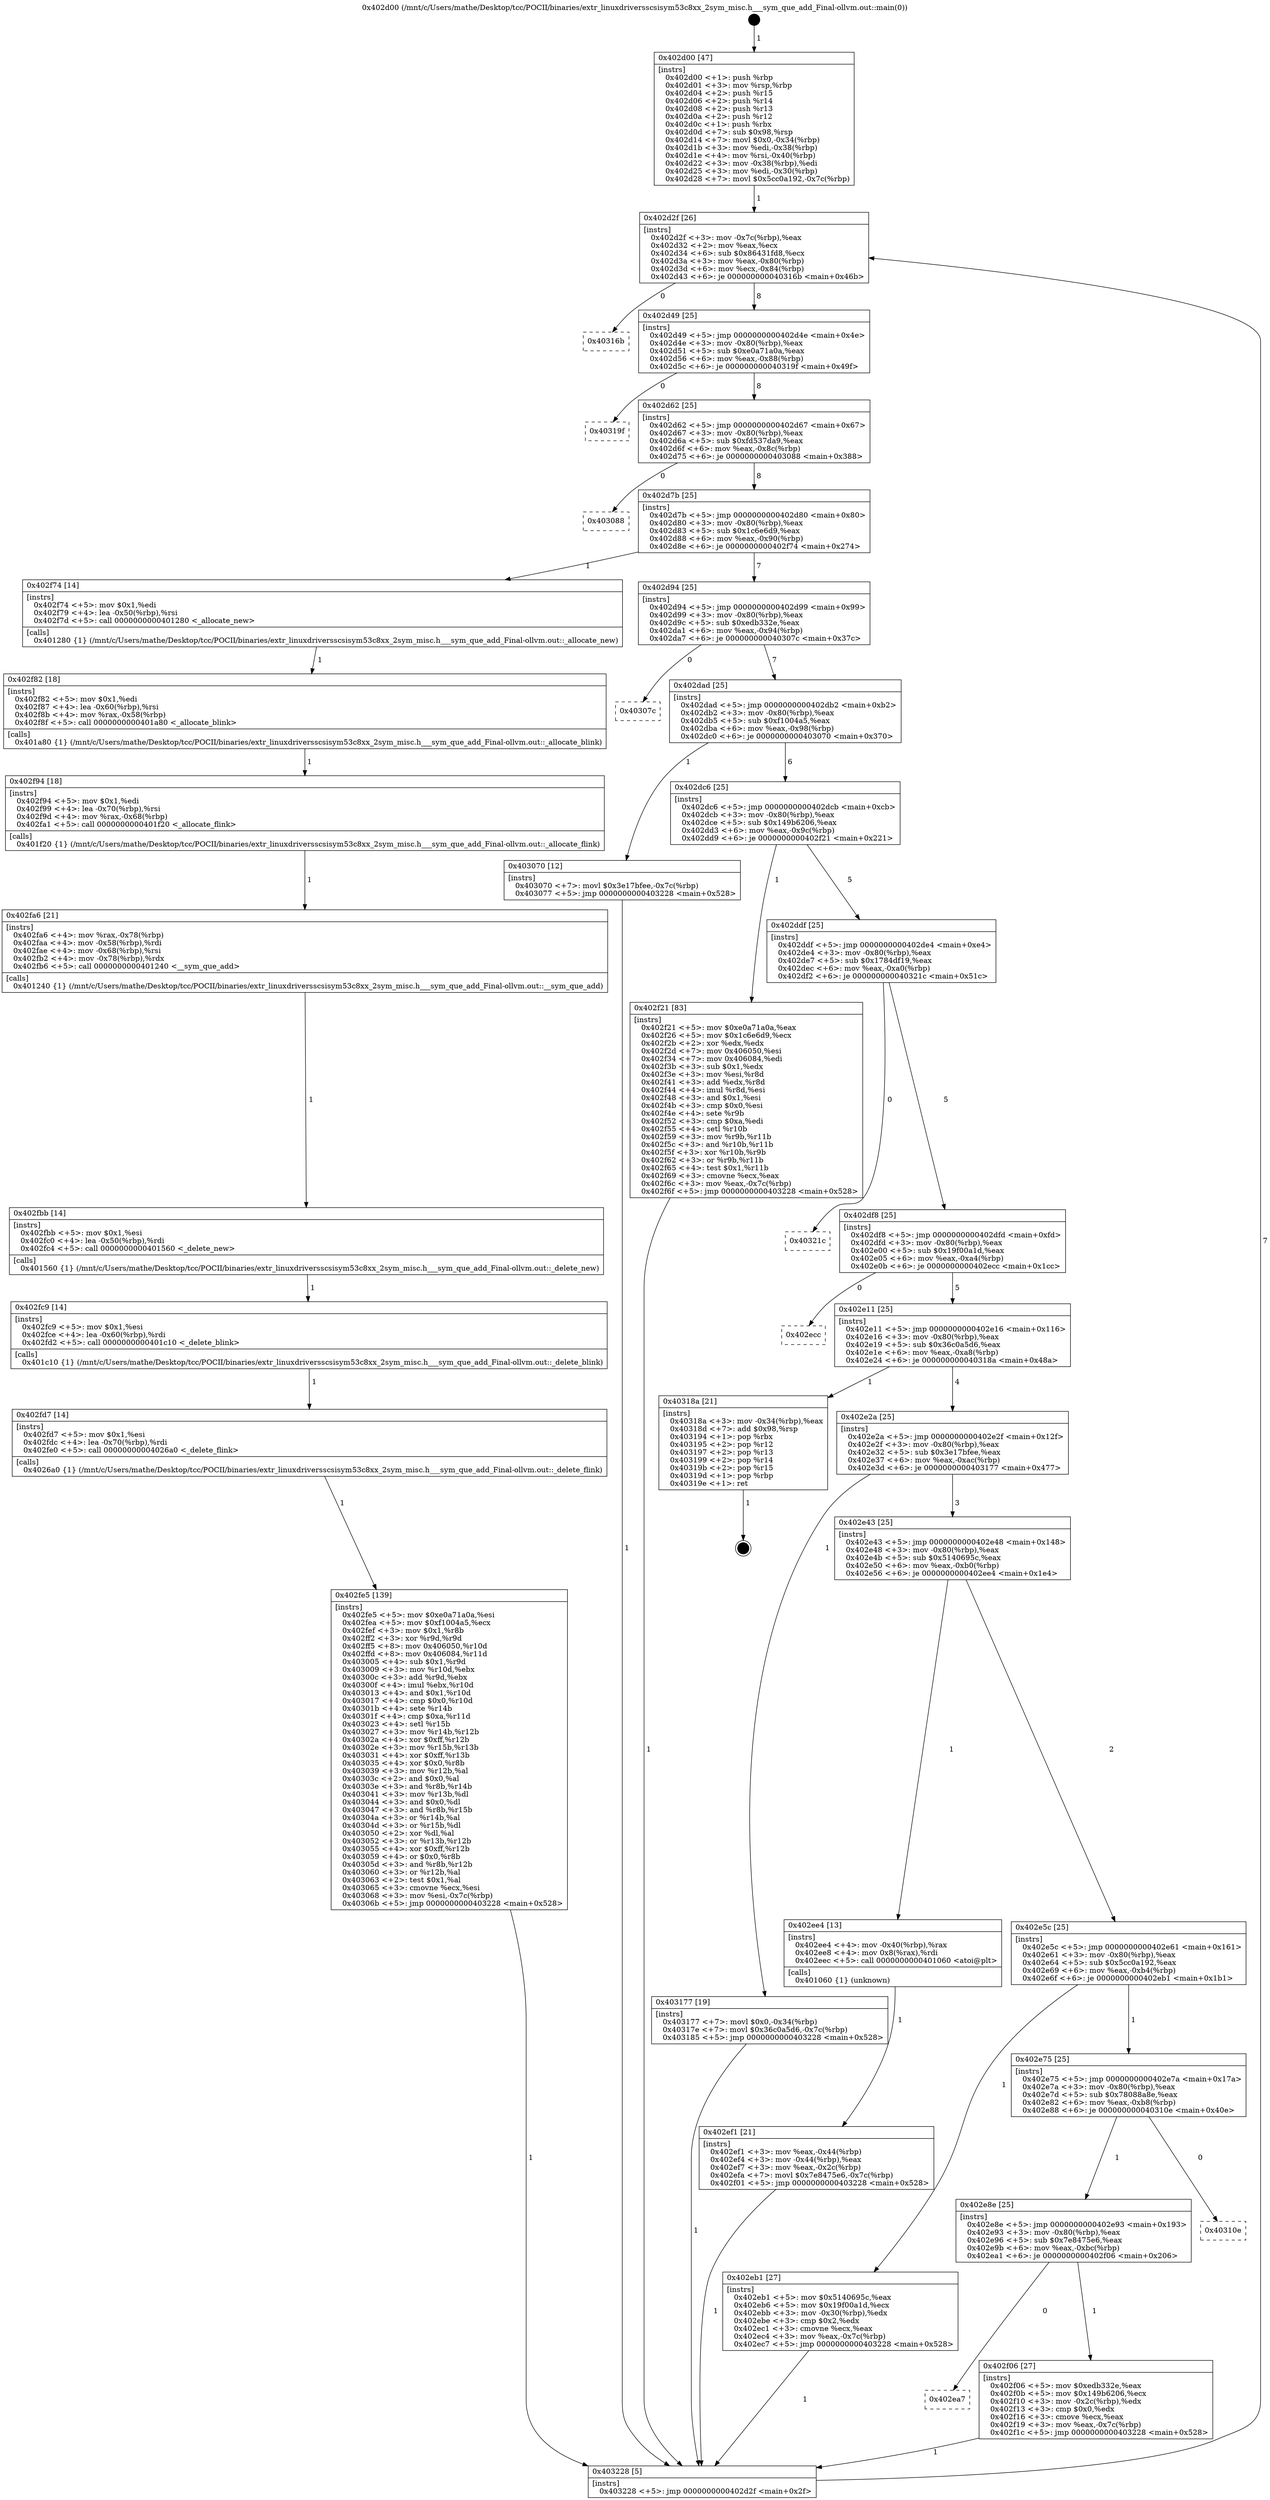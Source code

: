 digraph "0x402d00" {
  label = "0x402d00 (/mnt/c/Users/mathe/Desktop/tcc/POCII/binaries/extr_linuxdriversscsisym53c8xx_2sym_misc.h___sym_que_add_Final-ollvm.out::main(0))"
  labelloc = "t"
  node[shape=record]

  Entry [label="",width=0.3,height=0.3,shape=circle,fillcolor=black,style=filled]
  "0x402d2f" [label="{
     0x402d2f [26]\l
     | [instrs]\l
     &nbsp;&nbsp;0x402d2f \<+3\>: mov -0x7c(%rbp),%eax\l
     &nbsp;&nbsp;0x402d32 \<+2\>: mov %eax,%ecx\l
     &nbsp;&nbsp;0x402d34 \<+6\>: sub $0x86431fd8,%ecx\l
     &nbsp;&nbsp;0x402d3a \<+3\>: mov %eax,-0x80(%rbp)\l
     &nbsp;&nbsp;0x402d3d \<+6\>: mov %ecx,-0x84(%rbp)\l
     &nbsp;&nbsp;0x402d43 \<+6\>: je 000000000040316b \<main+0x46b\>\l
  }"]
  "0x40316b" [label="{
     0x40316b\l
  }", style=dashed]
  "0x402d49" [label="{
     0x402d49 [25]\l
     | [instrs]\l
     &nbsp;&nbsp;0x402d49 \<+5\>: jmp 0000000000402d4e \<main+0x4e\>\l
     &nbsp;&nbsp;0x402d4e \<+3\>: mov -0x80(%rbp),%eax\l
     &nbsp;&nbsp;0x402d51 \<+5\>: sub $0xe0a71a0a,%eax\l
     &nbsp;&nbsp;0x402d56 \<+6\>: mov %eax,-0x88(%rbp)\l
     &nbsp;&nbsp;0x402d5c \<+6\>: je 000000000040319f \<main+0x49f\>\l
  }"]
  Exit [label="",width=0.3,height=0.3,shape=circle,fillcolor=black,style=filled,peripheries=2]
  "0x40319f" [label="{
     0x40319f\l
  }", style=dashed]
  "0x402d62" [label="{
     0x402d62 [25]\l
     | [instrs]\l
     &nbsp;&nbsp;0x402d62 \<+5\>: jmp 0000000000402d67 \<main+0x67\>\l
     &nbsp;&nbsp;0x402d67 \<+3\>: mov -0x80(%rbp),%eax\l
     &nbsp;&nbsp;0x402d6a \<+5\>: sub $0xfd537da9,%eax\l
     &nbsp;&nbsp;0x402d6f \<+6\>: mov %eax,-0x8c(%rbp)\l
     &nbsp;&nbsp;0x402d75 \<+6\>: je 0000000000403088 \<main+0x388\>\l
  }"]
  "0x402fe5" [label="{
     0x402fe5 [139]\l
     | [instrs]\l
     &nbsp;&nbsp;0x402fe5 \<+5\>: mov $0xe0a71a0a,%esi\l
     &nbsp;&nbsp;0x402fea \<+5\>: mov $0xf1004a5,%ecx\l
     &nbsp;&nbsp;0x402fef \<+3\>: mov $0x1,%r8b\l
     &nbsp;&nbsp;0x402ff2 \<+3\>: xor %r9d,%r9d\l
     &nbsp;&nbsp;0x402ff5 \<+8\>: mov 0x406050,%r10d\l
     &nbsp;&nbsp;0x402ffd \<+8\>: mov 0x406084,%r11d\l
     &nbsp;&nbsp;0x403005 \<+4\>: sub $0x1,%r9d\l
     &nbsp;&nbsp;0x403009 \<+3\>: mov %r10d,%ebx\l
     &nbsp;&nbsp;0x40300c \<+3\>: add %r9d,%ebx\l
     &nbsp;&nbsp;0x40300f \<+4\>: imul %ebx,%r10d\l
     &nbsp;&nbsp;0x403013 \<+4\>: and $0x1,%r10d\l
     &nbsp;&nbsp;0x403017 \<+4\>: cmp $0x0,%r10d\l
     &nbsp;&nbsp;0x40301b \<+4\>: sete %r14b\l
     &nbsp;&nbsp;0x40301f \<+4\>: cmp $0xa,%r11d\l
     &nbsp;&nbsp;0x403023 \<+4\>: setl %r15b\l
     &nbsp;&nbsp;0x403027 \<+3\>: mov %r14b,%r12b\l
     &nbsp;&nbsp;0x40302a \<+4\>: xor $0xff,%r12b\l
     &nbsp;&nbsp;0x40302e \<+3\>: mov %r15b,%r13b\l
     &nbsp;&nbsp;0x403031 \<+4\>: xor $0xff,%r13b\l
     &nbsp;&nbsp;0x403035 \<+4\>: xor $0x0,%r8b\l
     &nbsp;&nbsp;0x403039 \<+3\>: mov %r12b,%al\l
     &nbsp;&nbsp;0x40303c \<+2\>: and $0x0,%al\l
     &nbsp;&nbsp;0x40303e \<+3\>: and %r8b,%r14b\l
     &nbsp;&nbsp;0x403041 \<+3\>: mov %r13b,%dl\l
     &nbsp;&nbsp;0x403044 \<+3\>: and $0x0,%dl\l
     &nbsp;&nbsp;0x403047 \<+3\>: and %r8b,%r15b\l
     &nbsp;&nbsp;0x40304a \<+3\>: or %r14b,%al\l
     &nbsp;&nbsp;0x40304d \<+3\>: or %r15b,%dl\l
     &nbsp;&nbsp;0x403050 \<+2\>: xor %dl,%al\l
     &nbsp;&nbsp;0x403052 \<+3\>: or %r13b,%r12b\l
     &nbsp;&nbsp;0x403055 \<+4\>: xor $0xff,%r12b\l
     &nbsp;&nbsp;0x403059 \<+4\>: or $0x0,%r8b\l
     &nbsp;&nbsp;0x40305d \<+3\>: and %r8b,%r12b\l
     &nbsp;&nbsp;0x403060 \<+3\>: or %r12b,%al\l
     &nbsp;&nbsp;0x403063 \<+2\>: test $0x1,%al\l
     &nbsp;&nbsp;0x403065 \<+3\>: cmovne %ecx,%esi\l
     &nbsp;&nbsp;0x403068 \<+3\>: mov %esi,-0x7c(%rbp)\l
     &nbsp;&nbsp;0x40306b \<+5\>: jmp 0000000000403228 \<main+0x528\>\l
  }"]
  "0x403088" [label="{
     0x403088\l
  }", style=dashed]
  "0x402d7b" [label="{
     0x402d7b [25]\l
     | [instrs]\l
     &nbsp;&nbsp;0x402d7b \<+5\>: jmp 0000000000402d80 \<main+0x80\>\l
     &nbsp;&nbsp;0x402d80 \<+3\>: mov -0x80(%rbp),%eax\l
     &nbsp;&nbsp;0x402d83 \<+5\>: sub $0x1c6e6d9,%eax\l
     &nbsp;&nbsp;0x402d88 \<+6\>: mov %eax,-0x90(%rbp)\l
     &nbsp;&nbsp;0x402d8e \<+6\>: je 0000000000402f74 \<main+0x274\>\l
  }"]
  "0x402fd7" [label="{
     0x402fd7 [14]\l
     | [instrs]\l
     &nbsp;&nbsp;0x402fd7 \<+5\>: mov $0x1,%esi\l
     &nbsp;&nbsp;0x402fdc \<+4\>: lea -0x70(%rbp),%rdi\l
     &nbsp;&nbsp;0x402fe0 \<+5\>: call 00000000004026a0 \<_delete_flink\>\l
     | [calls]\l
     &nbsp;&nbsp;0x4026a0 \{1\} (/mnt/c/Users/mathe/Desktop/tcc/POCII/binaries/extr_linuxdriversscsisym53c8xx_2sym_misc.h___sym_que_add_Final-ollvm.out::_delete_flink)\l
  }"]
  "0x402f74" [label="{
     0x402f74 [14]\l
     | [instrs]\l
     &nbsp;&nbsp;0x402f74 \<+5\>: mov $0x1,%edi\l
     &nbsp;&nbsp;0x402f79 \<+4\>: lea -0x50(%rbp),%rsi\l
     &nbsp;&nbsp;0x402f7d \<+5\>: call 0000000000401280 \<_allocate_new\>\l
     | [calls]\l
     &nbsp;&nbsp;0x401280 \{1\} (/mnt/c/Users/mathe/Desktop/tcc/POCII/binaries/extr_linuxdriversscsisym53c8xx_2sym_misc.h___sym_que_add_Final-ollvm.out::_allocate_new)\l
  }"]
  "0x402d94" [label="{
     0x402d94 [25]\l
     | [instrs]\l
     &nbsp;&nbsp;0x402d94 \<+5\>: jmp 0000000000402d99 \<main+0x99\>\l
     &nbsp;&nbsp;0x402d99 \<+3\>: mov -0x80(%rbp),%eax\l
     &nbsp;&nbsp;0x402d9c \<+5\>: sub $0xedb332e,%eax\l
     &nbsp;&nbsp;0x402da1 \<+6\>: mov %eax,-0x94(%rbp)\l
     &nbsp;&nbsp;0x402da7 \<+6\>: je 000000000040307c \<main+0x37c\>\l
  }"]
  "0x402fc9" [label="{
     0x402fc9 [14]\l
     | [instrs]\l
     &nbsp;&nbsp;0x402fc9 \<+5\>: mov $0x1,%esi\l
     &nbsp;&nbsp;0x402fce \<+4\>: lea -0x60(%rbp),%rdi\l
     &nbsp;&nbsp;0x402fd2 \<+5\>: call 0000000000401c10 \<_delete_blink\>\l
     | [calls]\l
     &nbsp;&nbsp;0x401c10 \{1\} (/mnt/c/Users/mathe/Desktop/tcc/POCII/binaries/extr_linuxdriversscsisym53c8xx_2sym_misc.h___sym_que_add_Final-ollvm.out::_delete_blink)\l
  }"]
  "0x40307c" [label="{
     0x40307c\l
  }", style=dashed]
  "0x402dad" [label="{
     0x402dad [25]\l
     | [instrs]\l
     &nbsp;&nbsp;0x402dad \<+5\>: jmp 0000000000402db2 \<main+0xb2\>\l
     &nbsp;&nbsp;0x402db2 \<+3\>: mov -0x80(%rbp),%eax\l
     &nbsp;&nbsp;0x402db5 \<+5\>: sub $0xf1004a5,%eax\l
     &nbsp;&nbsp;0x402dba \<+6\>: mov %eax,-0x98(%rbp)\l
     &nbsp;&nbsp;0x402dc0 \<+6\>: je 0000000000403070 \<main+0x370\>\l
  }"]
  "0x402fbb" [label="{
     0x402fbb [14]\l
     | [instrs]\l
     &nbsp;&nbsp;0x402fbb \<+5\>: mov $0x1,%esi\l
     &nbsp;&nbsp;0x402fc0 \<+4\>: lea -0x50(%rbp),%rdi\l
     &nbsp;&nbsp;0x402fc4 \<+5\>: call 0000000000401560 \<_delete_new\>\l
     | [calls]\l
     &nbsp;&nbsp;0x401560 \{1\} (/mnt/c/Users/mathe/Desktop/tcc/POCII/binaries/extr_linuxdriversscsisym53c8xx_2sym_misc.h___sym_que_add_Final-ollvm.out::_delete_new)\l
  }"]
  "0x403070" [label="{
     0x403070 [12]\l
     | [instrs]\l
     &nbsp;&nbsp;0x403070 \<+7\>: movl $0x3e17bfee,-0x7c(%rbp)\l
     &nbsp;&nbsp;0x403077 \<+5\>: jmp 0000000000403228 \<main+0x528\>\l
  }"]
  "0x402dc6" [label="{
     0x402dc6 [25]\l
     | [instrs]\l
     &nbsp;&nbsp;0x402dc6 \<+5\>: jmp 0000000000402dcb \<main+0xcb\>\l
     &nbsp;&nbsp;0x402dcb \<+3\>: mov -0x80(%rbp),%eax\l
     &nbsp;&nbsp;0x402dce \<+5\>: sub $0x149b6206,%eax\l
     &nbsp;&nbsp;0x402dd3 \<+6\>: mov %eax,-0x9c(%rbp)\l
     &nbsp;&nbsp;0x402dd9 \<+6\>: je 0000000000402f21 \<main+0x221\>\l
  }"]
  "0x402fa6" [label="{
     0x402fa6 [21]\l
     | [instrs]\l
     &nbsp;&nbsp;0x402fa6 \<+4\>: mov %rax,-0x78(%rbp)\l
     &nbsp;&nbsp;0x402faa \<+4\>: mov -0x58(%rbp),%rdi\l
     &nbsp;&nbsp;0x402fae \<+4\>: mov -0x68(%rbp),%rsi\l
     &nbsp;&nbsp;0x402fb2 \<+4\>: mov -0x78(%rbp),%rdx\l
     &nbsp;&nbsp;0x402fb6 \<+5\>: call 0000000000401240 \<__sym_que_add\>\l
     | [calls]\l
     &nbsp;&nbsp;0x401240 \{1\} (/mnt/c/Users/mathe/Desktop/tcc/POCII/binaries/extr_linuxdriversscsisym53c8xx_2sym_misc.h___sym_que_add_Final-ollvm.out::__sym_que_add)\l
  }"]
  "0x402f21" [label="{
     0x402f21 [83]\l
     | [instrs]\l
     &nbsp;&nbsp;0x402f21 \<+5\>: mov $0xe0a71a0a,%eax\l
     &nbsp;&nbsp;0x402f26 \<+5\>: mov $0x1c6e6d9,%ecx\l
     &nbsp;&nbsp;0x402f2b \<+2\>: xor %edx,%edx\l
     &nbsp;&nbsp;0x402f2d \<+7\>: mov 0x406050,%esi\l
     &nbsp;&nbsp;0x402f34 \<+7\>: mov 0x406084,%edi\l
     &nbsp;&nbsp;0x402f3b \<+3\>: sub $0x1,%edx\l
     &nbsp;&nbsp;0x402f3e \<+3\>: mov %esi,%r8d\l
     &nbsp;&nbsp;0x402f41 \<+3\>: add %edx,%r8d\l
     &nbsp;&nbsp;0x402f44 \<+4\>: imul %r8d,%esi\l
     &nbsp;&nbsp;0x402f48 \<+3\>: and $0x1,%esi\l
     &nbsp;&nbsp;0x402f4b \<+3\>: cmp $0x0,%esi\l
     &nbsp;&nbsp;0x402f4e \<+4\>: sete %r9b\l
     &nbsp;&nbsp;0x402f52 \<+3\>: cmp $0xa,%edi\l
     &nbsp;&nbsp;0x402f55 \<+4\>: setl %r10b\l
     &nbsp;&nbsp;0x402f59 \<+3\>: mov %r9b,%r11b\l
     &nbsp;&nbsp;0x402f5c \<+3\>: and %r10b,%r11b\l
     &nbsp;&nbsp;0x402f5f \<+3\>: xor %r10b,%r9b\l
     &nbsp;&nbsp;0x402f62 \<+3\>: or %r9b,%r11b\l
     &nbsp;&nbsp;0x402f65 \<+4\>: test $0x1,%r11b\l
     &nbsp;&nbsp;0x402f69 \<+3\>: cmovne %ecx,%eax\l
     &nbsp;&nbsp;0x402f6c \<+3\>: mov %eax,-0x7c(%rbp)\l
     &nbsp;&nbsp;0x402f6f \<+5\>: jmp 0000000000403228 \<main+0x528\>\l
  }"]
  "0x402ddf" [label="{
     0x402ddf [25]\l
     | [instrs]\l
     &nbsp;&nbsp;0x402ddf \<+5\>: jmp 0000000000402de4 \<main+0xe4\>\l
     &nbsp;&nbsp;0x402de4 \<+3\>: mov -0x80(%rbp),%eax\l
     &nbsp;&nbsp;0x402de7 \<+5\>: sub $0x1784df19,%eax\l
     &nbsp;&nbsp;0x402dec \<+6\>: mov %eax,-0xa0(%rbp)\l
     &nbsp;&nbsp;0x402df2 \<+6\>: je 000000000040321c \<main+0x51c\>\l
  }"]
  "0x402f94" [label="{
     0x402f94 [18]\l
     | [instrs]\l
     &nbsp;&nbsp;0x402f94 \<+5\>: mov $0x1,%edi\l
     &nbsp;&nbsp;0x402f99 \<+4\>: lea -0x70(%rbp),%rsi\l
     &nbsp;&nbsp;0x402f9d \<+4\>: mov %rax,-0x68(%rbp)\l
     &nbsp;&nbsp;0x402fa1 \<+5\>: call 0000000000401f20 \<_allocate_flink\>\l
     | [calls]\l
     &nbsp;&nbsp;0x401f20 \{1\} (/mnt/c/Users/mathe/Desktop/tcc/POCII/binaries/extr_linuxdriversscsisym53c8xx_2sym_misc.h___sym_que_add_Final-ollvm.out::_allocate_flink)\l
  }"]
  "0x40321c" [label="{
     0x40321c\l
  }", style=dashed]
  "0x402df8" [label="{
     0x402df8 [25]\l
     | [instrs]\l
     &nbsp;&nbsp;0x402df8 \<+5\>: jmp 0000000000402dfd \<main+0xfd\>\l
     &nbsp;&nbsp;0x402dfd \<+3\>: mov -0x80(%rbp),%eax\l
     &nbsp;&nbsp;0x402e00 \<+5\>: sub $0x19f00a1d,%eax\l
     &nbsp;&nbsp;0x402e05 \<+6\>: mov %eax,-0xa4(%rbp)\l
     &nbsp;&nbsp;0x402e0b \<+6\>: je 0000000000402ecc \<main+0x1cc\>\l
  }"]
  "0x402f82" [label="{
     0x402f82 [18]\l
     | [instrs]\l
     &nbsp;&nbsp;0x402f82 \<+5\>: mov $0x1,%edi\l
     &nbsp;&nbsp;0x402f87 \<+4\>: lea -0x60(%rbp),%rsi\l
     &nbsp;&nbsp;0x402f8b \<+4\>: mov %rax,-0x58(%rbp)\l
     &nbsp;&nbsp;0x402f8f \<+5\>: call 0000000000401a80 \<_allocate_blink\>\l
     | [calls]\l
     &nbsp;&nbsp;0x401a80 \{1\} (/mnt/c/Users/mathe/Desktop/tcc/POCII/binaries/extr_linuxdriversscsisym53c8xx_2sym_misc.h___sym_que_add_Final-ollvm.out::_allocate_blink)\l
  }"]
  "0x402ecc" [label="{
     0x402ecc\l
  }", style=dashed]
  "0x402e11" [label="{
     0x402e11 [25]\l
     | [instrs]\l
     &nbsp;&nbsp;0x402e11 \<+5\>: jmp 0000000000402e16 \<main+0x116\>\l
     &nbsp;&nbsp;0x402e16 \<+3\>: mov -0x80(%rbp),%eax\l
     &nbsp;&nbsp;0x402e19 \<+5\>: sub $0x36c0a5d6,%eax\l
     &nbsp;&nbsp;0x402e1e \<+6\>: mov %eax,-0xa8(%rbp)\l
     &nbsp;&nbsp;0x402e24 \<+6\>: je 000000000040318a \<main+0x48a\>\l
  }"]
  "0x402ea7" [label="{
     0x402ea7\l
  }", style=dashed]
  "0x40318a" [label="{
     0x40318a [21]\l
     | [instrs]\l
     &nbsp;&nbsp;0x40318a \<+3\>: mov -0x34(%rbp),%eax\l
     &nbsp;&nbsp;0x40318d \<+7\>: add $0x98,%rsp\l
     &nbsp;&nbsp;0x403194 \<+1\>: pop %rbx\l
     &nbsp;&nbsp;0x403195 \<+2\>: pop %r12\l
     &nbsp;&nbsp;0x403197 \<+2\>: pop %r13\l
     &nbsp;&nbsp;0x403199 \<+2\>: pop %r14\l
     &nbsp;&nbsp;0x40319b \<+2\>: pop %r15\l
     &nbsp;&nbsp;0x40319d \<+1\>: pop %rbp\l
     &nbsp;&nbsp;0x40319e \<+1\>: ret\l
  }"]
  "0x402e2a" [label="{
     0x402e2a [25]\l
     | [instrs]\l
     &nbsp;&nbsp;0x402e2a \<+5\>: jmp 0000000000402e2f \<main+0x12f\>\l
     &nbsp;&nbsp;0x402e2f \<+3\>: mov -0x80(%rbp),%eax\l
     &nbsp;&nbsp;0x402e32 \<+5\>: sub $0x3e17bfee,%eax\l
     &nbsp;&nbsp;0x402e37 \<+6\>: mov %eax,-0xac(%rbp)\l
     &nbsp;&nbsp;0x402e3d \<+6\>: je 0000000000403177 \<main+0x477\>\l
  }"]
  "0x402f06" [label="{
     0x402f06 [27]\l
     | [instrs]\l
     &nbsp;&nbsp;0x402f06 \<+5\>: mov $0xedb332e,%eax\l
     &nbsp;&nbsp;0x402f0b \<+5\>: mov $0x149b6206,%ecx\l
     &nbsp;&nbsp;0x402f10 \<+3\>: mov -0x2c(%rbp),%edx\l
     &nbsp;&nbsp;0x402f13 \<+3\>: cmp $0x0,%edx\l
     &nbsp;&nbsp;0x402f16 \<+3\>: cmove %ecx,%eax\l
     &nbsp;&nbsp;0x402f19 \<+3\>: mov %eax,-0x7c(%rbp)\l
     &nbsp;&nbsp;0x402f1c \<+5\>: jmp 0000000000403228 \<main+0x528\>\l
  }"]
  "0x403177" [label="{
     0x403177 [19]\l
     | [instrs]\l
     &nbsp;&nbsp;0x403177 \<+7\>: movl $0x0,-0x34(%rbp)\l
     &nbsp;&nbsp;0x40317e \<+7\>: movl $0x36c0a5d6,-0x7c(%rbp)\l
     &nbsp;&nbsp;0x403185 \<+5\>: jmp 0000000000403228 \<main+0x528\>\l
  }"]
  "0x402e43" [label="{
     0x402e43 [25]\l
     | [instrs]\l
     &nbsp;&nbsp;0x402e43 \<+5\>: jmp 0000000000402e48 \<main+0x148\>\l
     &nbsp;&nbsp;0x402e48 \<+3\>: mov -0x80(%rbp),%eax\l
     &nbsp;&nbsp;0x402e4b \<+5\>: sub $0x5140695c,%eax\l
     &nbsp;&nbsp;0x402e50 \<+6\>: mov %eax,-0xb0(%rbp)\l
     &nbsp;&nbsp;0x402e56 \<+6\>: je 0000000000402ee4 \<main+0x1e4\>\l
  }"]
  "0x402e8e" [label="{
     0x402e8e [25]\l
     | [instrs]\l
     &nbsp;&nbsp;0x402e8e \<+5\>: jmp 0000000000402e93 \<main+0x193\>\l
     &nbsp;&nbsp;0x402e93 \<+3\>: mov -0x80(%rbp),%eax\l
     &nbsp;&nbsp;0x402e96 \<+5\>: sub $0x7e8475e6,%eax\l
     &nbsp;&nbsp;0x402e9b \<+6\>: mov %eax,-0xbc(%rbp)\l
     &nbsp;&nbsp;0x402ea1 \<+6\>: je 0000000000402f06 \<main+0x206\>\l
  }"]
  "0x402ee4" [label="{
     0x402ee4 [13]\l
     | [instrs]\l
     &nbsp;&nbsp;0x402ee4 \<+4\>: mov -0x40(%rbp),%rax\l
     &nbsp;&nbsp;0x402ee8 \<+4\>: mov 0x8(%rax),%rdi\l
     &nbsp;&nbsp;0x402eec \<+5\>: call 0000000000401060 \<atoi@plt\>\l
     | [calls]\l
     &nbsp;&nbsp;0x401060 \{1\} (unknown)\l
  }"]
  "0x402e5c" [label="{
     0x402e5c [25]\l
     | [instrs]\l
     &nbsp;&nbsp;0x402e5c \<+5\>: jmp 0000000000402e61 \<main+0x161\>\l
     &nbsp;&nbsp;0x402e61 \<+3\>: mov -0x80(%rbp),%eax\l
     &nbsp;&nbsp;0x402e64 \<+5\>: sub $0x5cc0a192,%eax\l
     &nbsp;&nbsp;0x402e69 \<+6\>: mov %eax,-0xb4(%rbp)\l
     &nbsp;&nbsp;0x402e6f \<+6\>: je 0000000000402eb1 \<main+0x1b1\>\l
  }"]
  "0x40310e" [label="{
     0x40310e\l
  }", style=dashed]
  "0x402eb1" [label="{
     0x402eb1 [27]\l
     | [instrs]\l
     &nbsp;&nbsp;0x402eb1 \<+5\>: mov $0x5140695c,%eax\l
     &nbsp;&nbsp;0x402eb6 \<+5\>: mov $0x19f00a1d,%ecx\l
     &nbsp;&nbsp;0x402ebb \<+3\>: mov -0x30(%rbp),%edx\l
     &nbsp;&nbsp;0x402ebe \<+3\>: cmp $0x2,%edx\l
     &nbsp;&nbsp;0x402ec1 \<+3\>: cmovne %ecx,%eax\l
     &nbsp;&nbsp;0x402ec4 \<+3\>: mov %eax,-0x7c(%rbp)\l
     &nbsp;&nbsp;0x402ec7 \<+5\>: jmp 0000000000403228 \<main+0x528\>\l
  }"]
  "0x402e75" [label="{
     0x402e75 [25]\l
     | [instrs]\l
     &nbsp;&nbsp;0x402e75 \<+5\>: jmp 0000000000402e7a \<main+0x17a\>\l
     &nbsp;&nbsp;0x402e7a \<+3\>: mov -0x80(%rbp),%eax\l
     &nbsp;&nbsp;0x402e7d \<+5\>: sub $0x78088a8e,%eax\l
     &nbsp;&nbsp;0x402e82 \<+6\>: mov %eax,-0xb8(%rbp)\l
     &nbsp;&nbsp;0x402e88 \<+6\>: je 000000000040310e \<main+0x40e\>\l
  }"]
  "0x403228" [label="{
     0x403228 [5]\l
     | [instrs]\l
     &nbsp;&nbsp;0x403228 \<+5\>: jmp 0000000000402d2f \<main+0x2f\>\l
  }"]
  "0x402d00" [label="{
     0x402d00 [47]\l
     | [instrs]\l
     &nbsp;&nbsp;0x402d00 \<+1\>: push %rbp\l
     &nbsp;&nbsp;0x402d01 \<+3\>: mov %rsp,%rbp\l
     &nbsp;&nbsp;0x402d04 \<+2\>: push %r15\l
     &nbsp;&nbsp;0x402d06 \<+2\>: push %r14\l
     &nbsp;&nbsp;0x402d08 \<+2\>: push %r13\l
     &nbsp;&nbsp;0x402d0a \<+2\>: push %r12\l
     &nbsp;&nbsp;0x402d0c \<+1\>: push %rbx\l
     &nbsp;&nbsp;0x402d0d \<+7\>: sub $0x98,%rsp\l
     &nbsp;&nbsp;0x402d14 \<+7\>: movl $0x0,-0x34(%rbp)\l
     &nbsp;&nbsp;0x402d1b \<+3\>: mov %edi,-0x38(%rbp)\l
     &nbsp;&nbsp;0x402d1e \<+4\>: mov %rsi,-0x40(%rbp)\l
     &nbsp;&nbsp;0x402d22 \<+3\>: mov -0x38(%rbp),%edi\l
     &nbsp;&nbsp;0x402d25 \<+3\>: mov %edi,-0x30(%rbp)\l
     &nbsp;&nbsp;0x402d28 \<+7\>: movl $0x5cc0a192,-0x7c(%rbp)\l
  }"]
  "0x402ef1" [label="{
     0x402ef1 [21]\l
     | [instrs]\l
     &nbsp;&nbsp;0x402ef1 \<+3\>: mov %eax,-0x44(%rbp)\l
     &nbsp;&nbsp;0x402ef4 \<+3\>: mov -0x44(%rbp),%eax\l
     &nbsp;&nbsp;0x402ef7 \<+3\>: mov %eax,-0x2c(%rbp)\l
     &nbsp;&nbsp;0x402efa \<+7\>: movl $0x7e8475e6,-0x7c(%rbp)\l
     &nbsp;&nbsp;0x402f01 \<+5\>: jmp 0000000000403228 \<main+0x528\>\l
  }"]
  Entry -> "0x402d00" [label=" 1"]
  "0x402d2f" -> "0x40316b" [label=" 0"]
  "0x402d2f" -> "0x402d49" [label=" 8"]
  "0x40318a" -> Exit [label=" 1"]
  "0x402d49" -> "0x40319f" [label=" 0"]
  "0x402d49" -> "0x402d62" [label=" 8"]
  "0x403177" -> "0x403228" [label=" 1"]
  "0x402d62" -> "0x403088" [label=" 0"]
  "0x402d62" -> "0x402d7b" [label=" 8"]
  "0x403070" -> "0x403228" [label=" 1"]
  "0x402d7b" -> "0x402f74" [label=" 1"]
  "0x402d7b" -> "0x402d94" [label=" 7"]
  "0x402fe5" -> "0x403228" [label=" 1"]
  "0x402d94" -> "0x40307c" [label=" 0"]
  "0x402d94" -> "0x402dad" [label=" 7"]
  "0x402fd7" -> "0x402fe5" [label=" 1"]
  "0x402dad" -> "0x403070" [label=" 1"]
  "0x402dad" -> "0x402dc6" [label=" 6"]
  "0x402fc9" -> "0x402fd7" [label=" 1"]
  "0x402dc6" -> "0x402f21" [label=" 1"]
  "0x402dc6" -> "0x402ddf" [label=" 5"]
  "0x402fbb" -> "0x402fc9" [label=" 1"]
  "0x402ddf" -> "0x40321c" [label=" 0"]
  "0x402ddf" -> "0x402df8" [label=" 5"]
  "0x402fa6" -> "0x402fbb" [label=" 1"]
  "0x402df8" -> "0x402ecc" [label=" 0"]
  "0x402df8" -> "0x402e11" [label=" 5"]
  "0x402f94" -> "0x402fa6" [label=" 1"]
  "0x402e11" -> "0x40318a" [label=" 1"]
  "0x402e11" -> "0x402e2a" [label=" 4"]
  "0x402f82" -> "0x402f94" [label=" 1"]
  "0x402e2a" -> "0x403177" [label=" 1"]
  "0x402e2a" -> "0x402e43" [label=" 3"]
  "0x402f74" -> "0x402f82" [label=" 1"]
  "0x402e43" -> "0x402ee4" [label=" 1"]
  "0x402e43" -> "0x402e5c" [label=" 2"]
  "0x402f06" -> "0x403228" [label=" 1"]
  "0x402e5c" -> "0x402eb1" [label=" 1"]
  "0x402e5c" -> "0x402e75" [label=" 1"]
  "0x402eb1" -> "0x403228" [label=" 1"]
  "0x402d00" -> "0x402d2f" [label=" 1"]
  "0x403228" -> "0x402d2f" [label=" 7"]
  "0x402ee4" -> "0x402ef1" [label=" 1"]
  "0x402ef1" -> "0x403228" [label=" 1"]
  "0x402e8e" -> "0x402ea7" [label=" 0"]
  "0x402e75" -> "0x40310e" [label=" 0"]
  "0x402e75" -> "0x402e8e" [label=" 1"]
  "0x402f21" -> "0x403228" [label=" 1"]
  "0x402e8e" -> "0x402f06" [label=" 1"]
}

